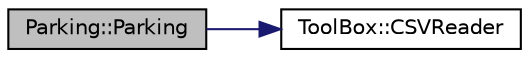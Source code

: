 digraph "Parking::Parking"
{
 // LATEX_PDF_SIZE
  edge [fontname="Helvetica",fontsize="10",labelfontname="Helvetica",labelfontsize="10"];
  node [fontname="Helvetica",fontsize="10",shape=record];
  rankdir="LR";
  Node1 [label="Parking::Parking",height=0.2,width=0.4,color="black", fillcolor="grey75", style="filled", fontcolor="black",tooltip="Construct a new Parking:: Parking object."];
  Node1 -> Node2 [color="midnightblue",fontsize="10",style="solid",fontname="Helvetica"];
  Node2 [label="ToolBox::CSVReader",height=0.2,width=0.4,color="black", fillcolor="white", style="filled",URL="$class_tool_box.html#a2dcc60d601f6460bc0c702db398e6279",tooltip="Read a CSV file at a specific line."];
}
